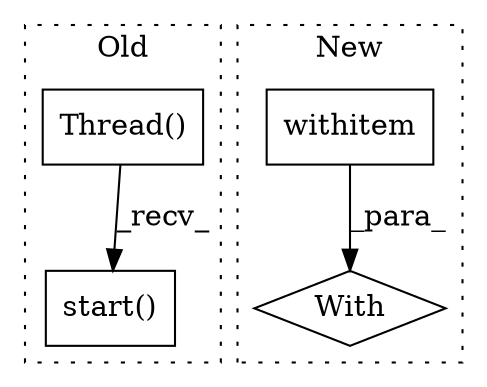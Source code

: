 digraph G {
subgraph cluster0 {
1 [label="start()" a="75" s="1792" l="9" shape="box"];
4 [label="Thread()" a="75" s="1729" l="58" shape="box"];
label = "Old";
style="dotted";
}
subgraph cluster1 {
2 [label="With" a="39" s="1489,1498" l="5,112" shape="diamond"];
3 [label="withitem" a="49" s="1494" l="4" shape="box"];
label = "New";
style="dotted";
}
3 -> 2 [label="_para_"];
4 -> 1 [label="_recv_"];
}